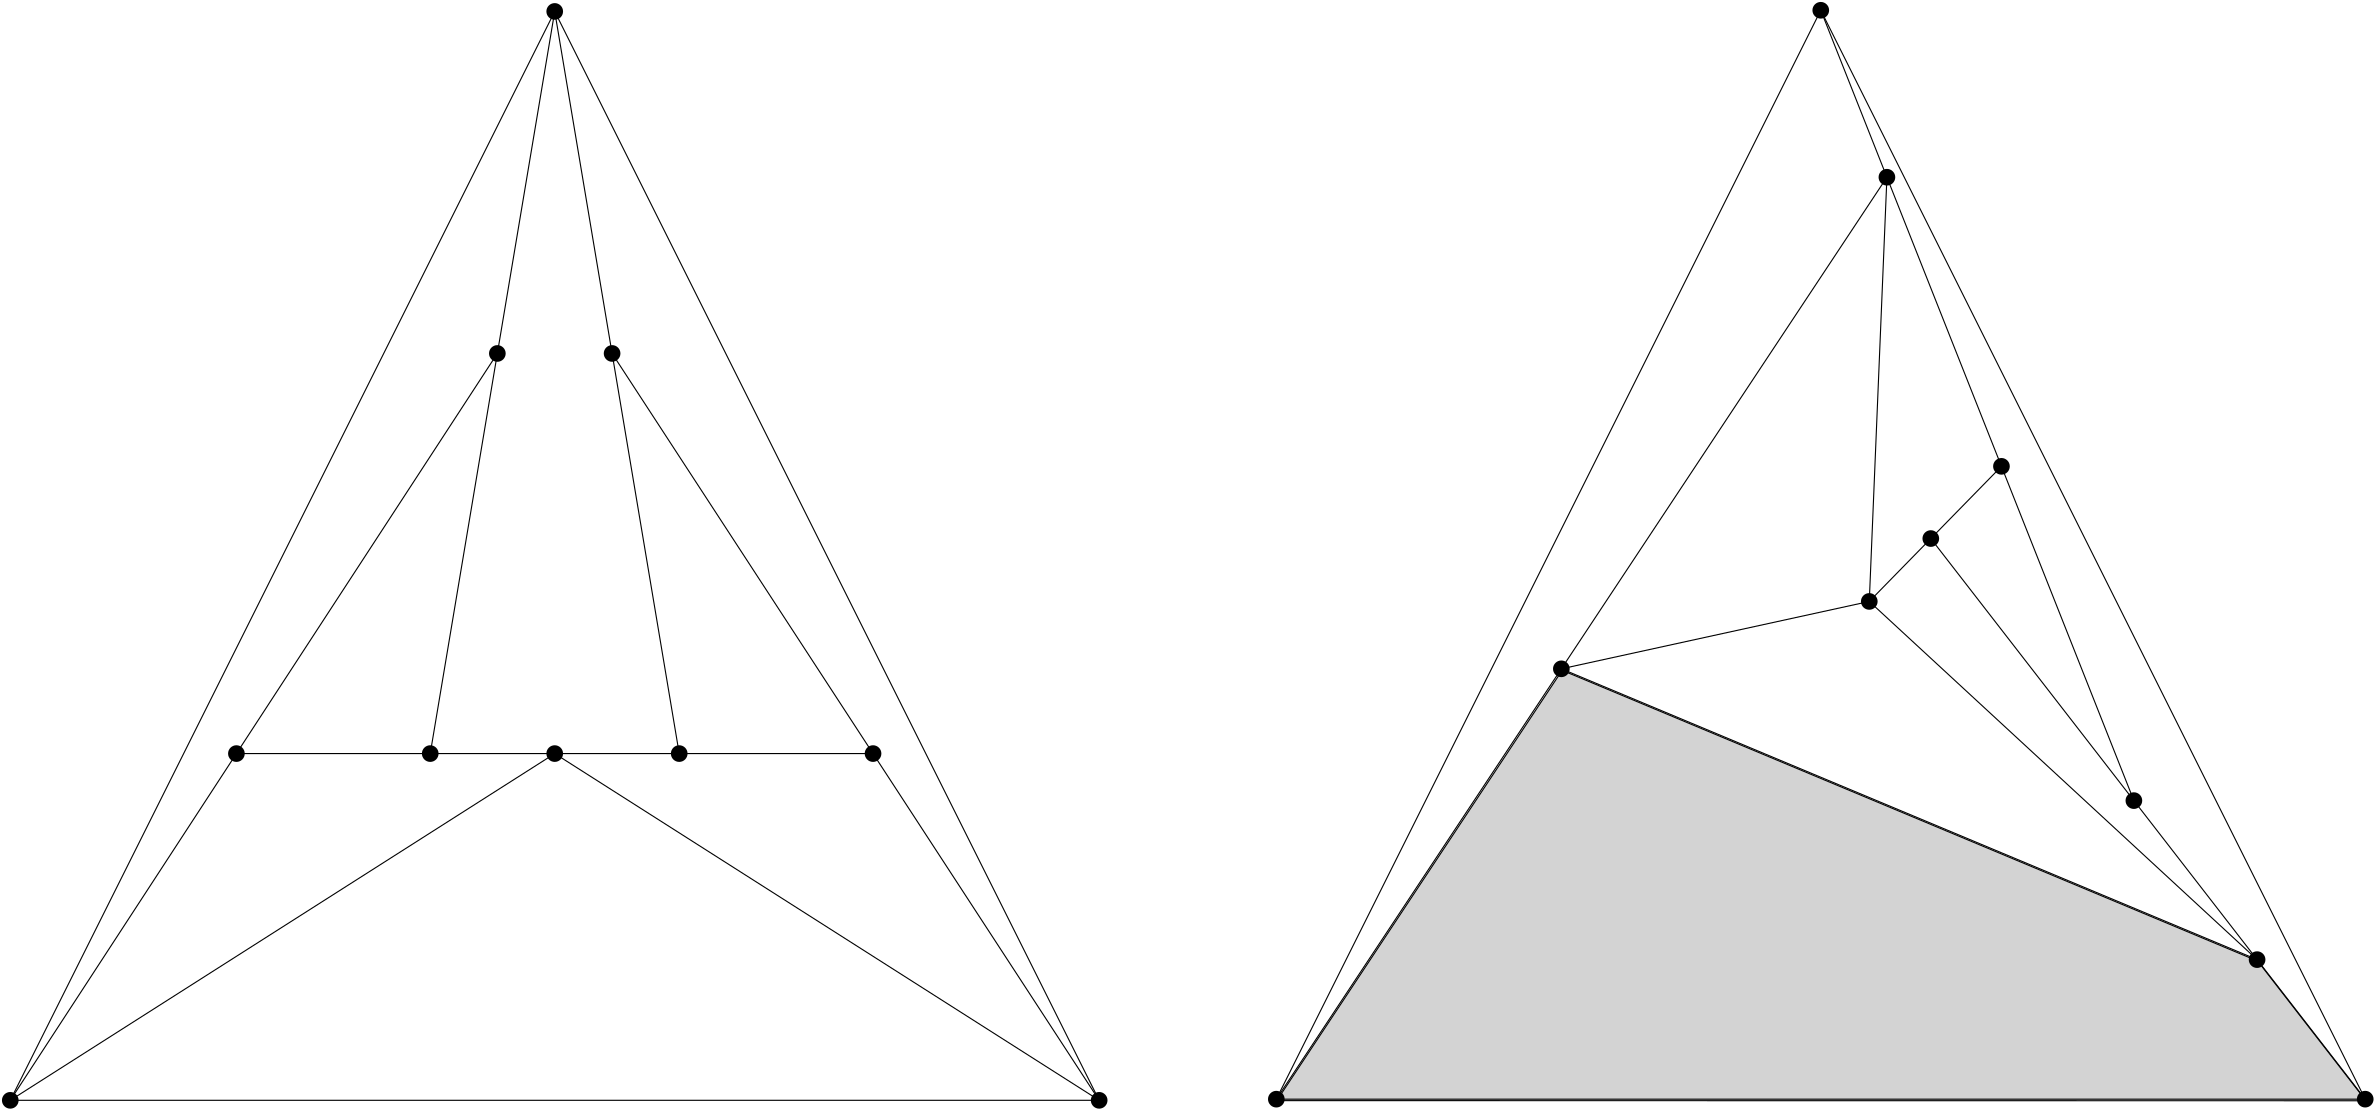<?xml version="1.0"?>
<!DOCTYPE ipe SYSTEM "ipe.dtd">
<ipe version="70206" creator="Ipe 7.2.7">
<info created="D:20150825115823" modified="D:20190410113135"/>
<ipestyle name="basic">
<symbol name="arrow/arc(spx)">
<path stroke="sym-stroke" fill="sym-stroke" pen="sym-pen">
0 0 m
-1 0.333 l
-1 -0.333 l
h
</path>
</symbol>
<symbol name="arrow/farc(spx)">
<path stroke="sym-stroke" fill="white" pen="sym-pen">
0 0 m
-1 0.333 l
-1 -0.333 l
h
</path>
</symbol>
<symbol name="mark/circle(sx)" transformations="translations">
<path fill="sym-stroke">
0.6 0 0 0.6 0 0 e
0.4 0 0 0.4 0 0 e
</path>
</symbol>
<symbol name="mark/disk(sx)" transformations="translations">
<path fill="sym-stroke">
0.6 0 0 0.6 0 0 e
</path>
</symbol>
<symbol name="mark/fdisk(sfx)" transformations="translations">
<group>
<path fill="sym-fill">
0.5 0 0 0.5 0 0 e
</path>
<path fill="sym-stroke" fillrule="eofill">
0.6 0 0 0.6 0 0 e
0.4 0 0 0.4 0 0 e
</path>
</group>
</symbol>
<symbol name="mark/box(sx)" transformations="translations">
<path fill="sym-stroke" fillrule="eofill">
-0.6 -0.6 m
0.6 -0.6 l
0.6 0.6 l
-0.6 0.6 l
h
-0.4 -0.4 m
0.4 -0.4 l
0.4 0.4 l
-0.4 0.4 l
h
</path>
</symbol>
<symbol name="mark/square(sx)" transformations="translations">
<path fill="sym-stroke">
-0.6 -0.6 m
0.6 -0.6 l
0.6 0.6 l
-0.6 0.6 l
h
</path>
</symbol>
<symbol name="mark/fsquare(sfx)" transformations="translations">
<group>
<path fill="sym-fill">
-0.5 -0.5 m
0.5 -0.5 l
0.5 0.5 l
-0.5 0.5 l
h
</path>
<path fill="sym-stroke" fillrule="eofill">
-0.6 -0.6 m
0.6 -0.6 l
0.6 0.6 l
-0.6 0.6 l
h
-0.4 -0.4 m
0.4 -0.4 l
0.4 0.4 l
-0.4 0.4 l
h
</path>
</group>
</symbol>
<symbol name="mark/cross(sx)" transformations="translations">
<group>
<path fill="sym-stroke">
-0.43 -0.57 m
0.57 0.43 l
0.43 0.57 l
-0.57 -0.43 l
h
</path>
<path fill="sym-stroke">
-0.43 0.57 m
0.57 -0.43 l
0.43 -0.57 l
-0.57 0.43 l
h
</path>
</group>
</symbol>
<symbol name="arrow/fnormal(spx)">
<path stroke="sym-stroke" fill="white" pen="sym-pen">
0 0 m
-1 0.333 l
-1 -0.333 l
h
</path>
</symbol>
<symbol name="arrow/pointed(spx)">
<path stroke="sym-stroke" fill="sym-stroke" pen="sym-pen">
0 0 m
-1 0.333 l
-0.8 0 l
-1 -0.333 l
h
</path>
</symbol>
<symbol name="arrow/fpointed(spx)">
<path stroke="sym-stroke" fill="white" pen="sym-pen">
0 0 m
-1 0.333 l
-0.8 0 l
-1 -0.333 l
h
</path>
</symbol>
<symbol name="arrow/linear(spx)">
<path stroke="sym-stroke" pen="sym-pen">
-1 0.333 m
0 0 l
-1 -0.333 l
</path>
</symbol>
<symbol name="arrow/fdouble(spx)">
<path stroke="sym-stroke" fill="white" pen="sym-pen">
0 0 m
-1 0.333 l
-1 -0.333 l
h
-1 0 m
-2 0.333 l
-2 -0.333 l
h
</path>
</symbol>
<symbol name="arrow/double(spx)">
<path stroke="sym-stroke" fill="sym-stroke" pen="sym-pen">
0 0 m
-1 0.333 l
-1 -0.333 l
h
-1 0 m
-2 0.333 l
-2 -0.333 l
h
</path>
</symbol>
<pen name="heavier" value="0.8"/>
<pen name="fat" value="1.2"/>
<pen name="ultrafat" value="2"/>
<symbolsize name="large" value="5"/>
<symbolsize name="small" value="2"/>
<symbolsize name="tiny" value="1.1"/>
<arrowsize name="large" value="10"/>
<arrowsize name="small" value="5"/>
<arrowsize name="tiny" value="3"/>
<color name="red" value="1 0 0"/>
<color name="green" value="0 1 0"/>
<color name="blue" value="0 0 1"/>
<color name="yellow" value="1 1 0"/>
<color name="orange" value="1 0.647 0"/>
<color name="gold" value="1 0.843 0"/>
<color name="purple" value="0.627 0.125 0.941"/>
<color name="gray" value="0.745"/>
<color name="brown" value="0.647 0.165 0.165"/>
<color name="navy" value="0 0 0.502"/>
<color name="pink" value="1 0.753 0.796"/>
<color name="seagreen" value="0.18 0.545 0.341"/>
<color name="turquoise" value="0.251 0.878 0.816"/>
<color name="violet" value="0.933 0.51 0.933"/>
<color name="darkblue" value="0 0 0.545"/>
<color name="darkcyan" value="0 0.545 0.545"/>
<color name="darkgray" value="0.663"/>
<color name="darkgreen" value="0 0.392 0"/>
<color name="darkmagenta" value="0.545 0 0.545"/>
<color name="darkorange" value="1 0.549 0"/>
<color name="darkred" value="0.545 0 0"/>
<color name="lightblue" value="0.678 0.847 0.902"/>
<color name="lightcyan" value="0.878 1 1"/>
<color name="lightgray" value="0.827"/>
<color name="lightgreen" value="0.565 0.933 0.565"/>
<color name="lightyellow" value="1 1 0.878"/>
<dashstyle name="dashed" value="[4] 0"/>
<dashstyle name="dotted" value="[1 3] 0"/>
<dashstyle name="dash dotted" value="[4 2 1 2] 0"/>
<dashstyle name="dash dot dotted" value="[4 2 1 2 1 2] 0"/>
<textsize name="large" value="\large"/>
<textsize name="Large" value="\Large"/>
<textsize name="LARGE" value="\LARGE"/>
<textsize name="huge" value="\huge"/>
<textsize name="Huge" value="\Huge"/>
<textsize name="small" value="\small"/>
<textsize name="footnote" value="\footnotesize"/>
<textsize name="tiny" value="\tiny"/>
<textstyle name="center" begin="\begin{center}" end="\end{center}"/>
<textstyle name="itemize" begin="\begin{itemize}" end="\end{itemize}"/>
<textstyle name="item" begin="\begin{itemize}\item{}" end="\end{itemize}"/>
<gridsize name="4 pts" value="4"/>
<gridsize name="8 pts (~3 mm)" value="8"/>
<gridsize name="16 pts (~6 mm)" value="16"/>
<gridsize name="32 pts (~12 mm)" value="32"/>
<gridsize name="10 pts (~3.5 mm)" value="10"/>
<gridsize name="20 pts (~7 mm)" value="20"/>
<gridsize name="14 pts (~5 mm)" value="14"/>
<gridsize name="28 pts (~10 mm)" value="28"/>
<gridsize name="56 pts (~20 mm)" value="56"/>
<anglesize name="90 deg" value="90"/>
<anglesize name="60 deg" value="60"/>
<anglesize name="45 deg" value="45"/>
<anglesize name="30 deg" value="30"/>
<anglesize name="22.5 deg" value="22.5"/>
<tiling name="falling" angle="-60" step="4" width="1"/>
<tiling name="rising" angle="30" step="4" width="1"/>
</ipestyle>
<page>
<layer name="alpha"/>
<layer name="beta"/>
<view layers="alpha beta" active="alpha"/>
<path layer="beta" matrix="1 0 0 1 -108.125 219.995" stroke="black">
296 492 m
316.655 368.871 l
</path>
<path matrix="1 0 0 1 -108.125 219.995" stroke="black">
296 492 m
492 100 l
</path>
<path matrix="1 0 0 1 -108.125 219.995" stroke="black">
296 492 m
100 100 l
</path>
<path matrix="1 0 0 1 -108.125 219.995" stroke="black">
296 492 m
275.345 368.871 l
</path>
<path matrix="1 0 0 1 -108.125 219.995" stroke="black">
316.655 368.871 m
340.818 224.826 l
</path>
<path matrix="1 0 0 1 -108.125 219.995" stroke="black">
316.655 368.871 m
410.594 224.826 l
</path>
<path matrix="1 0 0 1 -108.125 219.995" stroke="black">
492 100 m
100 100 l
</path>
<path matrix="1 0 0 1 -108.125 219.995" stroke="black">
492 100 m
410.594 224.826 l
</path>
<path matrix="1 0 0 1 -108.125 219.995" stroke="black">
492 100 m
296 224.826 l
</path>
<path matrix="1 0 0 1 -108.125 219.995" stroke="black">
100 100 m
296 224.826 l
</path>
<path matrix="1 0 0 1 -108.125 219.995" stroke="black">
100 100 m
181.406 224.826 l
</path>
<path matrix="1 0 0 1 -108.125 219.995" stroke="black">
275.345 368.871 m
181.406 224.826 l
</path>
<path matrix="1 0 0 1 -108.125 219.995" stroke="black">
275.345 368.871 m
251.182 224.826 l
</path>
<path matrix="1 0 0 1 -108.125 219.995" stroke="black">
340.818 224.826 m
410.594 224.826 l
</path>
<path matrix="1 0 0 1 -108.125 219.995" stroke="black">
340.818 224.826 m
296 224.826 l
</path>
<path matrix="1 0 0 1 -108.125 219.995" stroke="black">
296 224.826 m
251.182 224.826 l
</path>
<path matrix="1 0 0 1 -108.125 219.995" stroke="black">
181.406 224.826 m
251.182 224.826 l
</path>
<use layer="alpha" matrix="1 0 0 1 -108.125 219.995" name="mark/disk(sx)" pos="296 492" size="large" stroke="black"/>
<use matrix="1 0 0 1 -108.125 219.995" name="mark/disk(sx)" pos="316.655 368.871" size="large" stroke="black"/>
<use matrix="1 0 0 1 -108.125 219.995" name="mark/disk(sx)" pos="492 100" size="large" stroke="black"/>
<use matrix="1 0 0 1 -108.125 219.995" name="mark/disk(sx)" pos="100 100" size="large" stroke="black"/>
<use matrix="1 0 0 1 -108.125 219.995" name="mark/disk(sx)" pos="275.345 368.871" size="large" stroke="black"/>
<use matrix="1 0 0 1 -108.125 219.995" name="mark/disk(sx)" pos="340.818 224.826" size="large" stroke="black"/>
<use matrix="1 0 0 1 -108.125 219.995" name="mark/disk(sx)" pos="410.594 224.826" size="large" stroke="black"/>
<use matrix="1 0 0 1 -108.125 219.995" name="mark/disk(sx)" pos="296 224.826" size="large" stroke="black"/>
<use matrix="1 0 0 1 -108.125 219.995" name="mark/disk(sx)" pos="181.406 224.826" size="large" stroke="black"/>
<use matrix="1 0 0 1 -108.125 219.995" name="mark/disk(sx)" pos="251.182 224.826" size="large" stroke="black"/>
<path matrix="1 0 0 1 347.926 219.854" stroke="black" fill="lightgray">
100.033 100.247 m
202.572 254.856 l
205.364 253.789 l
453.125 150.215 l
454.773 147.998 l
491.15 101.069 l
489.185 99.9853 l
99.8651 100.031 l
</path>
<path matrix="1 0 0 1 347.653 220.411" stroke="black">
319.811 431.896 m
361.043 327.82 l
</path>
<path matrix="1 0 0 1 347.653 220.411" stroke="black">
319.811 431.896 m
313.464 279.183 l
</path>
<path matrix="1 0 0 1 347.653 220.411" stroke="black">
319.811 431.896 m
202.606 254.927 l
</path>
<path matrix="1 0 0 1 347.653 220.411" stroke="black">
319.811 431.896 m
296 492 l
</path>
<path matrix="1 0 0 1 347.653 220.411" stroke="black">
361.043 327.82 m
408.719 207.477 l
</path>
<path matrix="1 0 0 1 347.653 220.411" stroke="black">
361.043 327.82 m
335.612 301.823 l
</path>
<path matrix="1 0 0 1 347.653 220.411" stroke="black">
313.464 279.183 m
202.606 254.927 l
</path>
<path matrix="1 0 0 1 347.653 220.411" stroke="black">
313.464 279.183 m
335.612 301.823 l
</path>
<path matrix="1 0 0 1 347.653 220.411" stroke="black">
313.464 279.183 m
453.075 150.233 l
</path>
<path matrix="1 0 0 1 347.653 220.411" stroke="black" fill="1">
202.606 254.927 m
453.075 150.233 l
</path>
<path matrix="1 0 0 1 347.653 220.411" stroke="black" fill="1">
202.606 254.927 m
100 100 l
</path>
<path matrix="1 0 0 1 347.653 220.411" stroke="black">
296 492 m
100 100 l
</path>
<path matrix="1 0 0 1 347.653 220.411" stroke="black">
296 492 m
492 100 l
</path>
<path matrix="1 0 0 1 347.653 220.411" stroke="black">
408.719 207.477 m
335.612 301.823 l
</path>
<path matrix="1 0 0 1 347.653 220.411" stroke="black">
408.719 207.477 m
453.075 150.233 l
</path>
<path matrix="1 0 0 1 347.653 220.411" stroke="black" fill="1">
453.075 150.233 m
492 100 l
</path>
<path matrix="1 0 0 1 347.653 220.411" stroke="black" fill="1">
100 100 m
492 100 l
</path>
<use matrix="1 0 0 1 347.653 220.411" name="mark/disk(sx)" pos="319.811 431.896" size="large" stroke="black"/>
<use matrix="1 0 0 1 347.653 220.411" name="mark/disk(sx)" pos="361.043 327.82" size="large" stroke="black"/>
<use matrix="1 0 0 1 347.653 220.411" name="mark/disk(sx)" pos="313.464 279.183" size="large" stroke="black"/>
<use matrix="1 0 0 1 347.653 220.411" name="mark/disk(sx)" pos="202.606 254.927" size="large" stroke="black"/>
<use matrix="1 0 0 1 347.653 220.411" name="mark/disk(sx)" pos="296 492" size="large" stroke="black"/>
<use matrix="1 0 0 1 347.653 220.411" name="mark/disk(sx)" pos="408.719 207.477" size="large" stroke="black"/>
<use matrix="1 0 0 1 347.653 220.411" name="mark/disk(sx)" pos="335.612 301.823" size="large" stroke="black"/>
<use matrix="1 0 0 1 347.653 220.411" name="mark/disk(sx)" pos="453.075 150.233" size="large" stroke="black"/>
<use matrix="1 0 0 1 347.653 220.411" name="mark/disk(sx)" pos="100 100" size="large" stroke="black"/>
<use matrix="1 0 0 1 347.653 220.411" name="mark/disk(sx)" pos="492 100" size="large" stroke="black"/>
</page>
</ipe>

